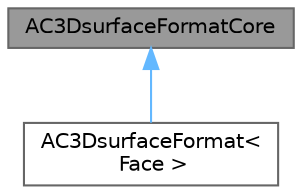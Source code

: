 digraph "AC3DsurfaceFormatCore"
{
 // LATEX_PDF_SIZE
  bgcolor="transparent";
  edge [fontname=Helvetica,fontsize=10,labelfontname=Helvetica,labelfontsize=10];
  node [fontname=Helvetica,fontsize=10,shape=box,height=0.2,width=0.4];
  Node1 [id="Node000001",label="AC3DsurfaceFormatCore",height=0.2,width=0.4,color="gray40", fillcolor="grey60", style="filled", fontcolor="black",tooltip="Internal class used by the AC3DsurfaceFormat."];
  Node1 -> Node2 [id="edge1_Node000001_Node000002",dir="back",color="steelblue1",style="solid",tooltip=" "];
  Node2 [id="Node000002",label="AC3DsurfaceFormat\<\l Face \>",height=0.2,width=0.4,color="gray40", fillcolor="white", style="filled",URL="$classFoam_1_1fileFormats_1_1AC3DsurfaceFormat.html",tooltip="Read/write AC3D format."];
}
